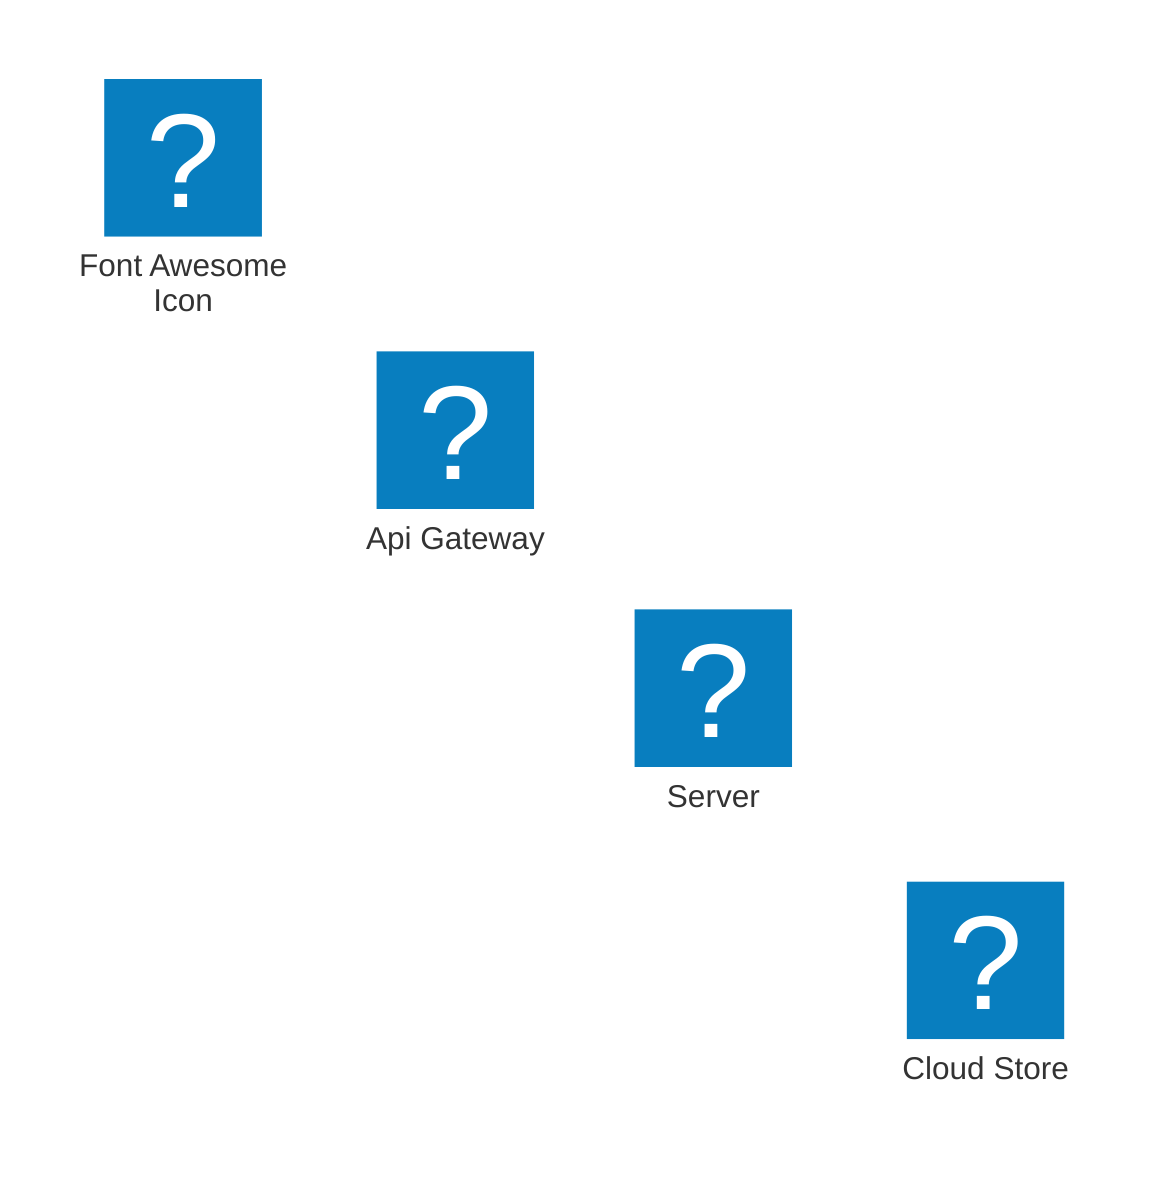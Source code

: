 architecture-beta
      service s3(logos:aws-s3)[Cloud Store]
      service ec2(logos:aws-ec2)[Server]
      service api(logos:aws-api-gateway)[Api Gateway]
      service fa(fa:image)[Font Awesome Icon]